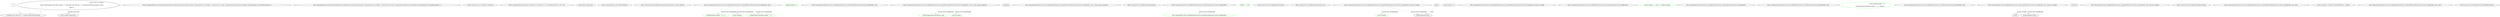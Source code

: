 digraph  {
n9 [label=t, span=""];
n0 [cluster="CommandLine.Core.Switch.Partition(System.Collections.Generic.IEnumerable<CommandLine.Core.Token>, System.Func<string, CommandLine.Infrastructure.Maybe<CommandLine.Core.TypeDescriptor>>)", label="Entry CommandLine.Core.Switch.Partition(System.Collections.Generic.IEnumerable<CommandLine.Core.Token>, System.Func<string, CommandLine.Infrastructure.Maybe<CommandLine.Core.TypeDescriptor>>)", span="11-11"];
n1 [cluster="CommandLine.Core.Switch.Partition(System.Collections.Generic.IEnumerable<CommandLine.Core.Token>, System.Func<string, CommandLine.Infrastructure.Maybe<CommandLine.Core.TypeDescriptor>>)", label="return from t in tokens\r\n                   where typeLookup(t.Text).Return(info => t.IsName() && info.Tag == TypeDescriptorKind.Boolean, false)\r\n                   select t;", span="15-17"];
n2 [cluster="CommandLine.Core.Switch.Partition(System.Collections.Generic.IEnumerable<CommandLine.Core.Token>, System.Func<string, CommandLine.Infrastructure.Maybe<CommandLine.Core.TypeDescriptor>>)", label="Exit CommandLine.Core.Switch.Partition(System.Collections.Generic.IEnumerable<CommandLine.Core.Token>, System.Func<string, CommandLine.Infrastructure.Maybe<CommandLine.Core.TypeDescriptor>>)", span="11-11"];
n3 [cluster="System.Func<T, TResult>.Invoke(T)", label="Entry System.Func<T, TResult>.Invoke(T)", span="0-0"];
n4 [cluster="CommandLine.Infrastructure.Maybe<T1>.Return<T1, T2>(System.Func<T1, T2>, T2)", label="Entry CommandLine.Infrastructure.Maybe<T1>.Return<T1, T2>(System.Func<T1, T2>, T2)", span="100-100"];
n5 [cluster="lambda expression", label="Entry lambda expression", span="16-16"];
n6 [cluster="lambda expression", label="t.IsName() && info.Tag == TypeDescriptorKind.Boolean", span="16-16"];
n7 [cluster="lambda expression", label="Exit lambda expression", span="16-16"];
n8 [cluster="CommandLine.Core.Token.IsName()", label="Entry CommandLine.Core.Token.IsName()", span="68-68"];
m1_19 [cluster="System.Text.StringBuilder.AppendFormat(string, params object[])", file="StringBuilderExtensions.cs", label="Entry System.Text.StringBuilder.AppendFormat(string, params object[])", span="0-0"];
m1_47 [cluster="CommandLine.Infrastructure.StringBuilderExtensions.TrimEndIfMatch(System.Text.StringBuilder, char)", file="StringBuilderExtensions.cs", label="Entry CommandLine.Infrastructure.StringBuilderExtensions.TrimEndIfMatch(System.Text.StringBuilder, char)", span="87-87"];
m1_48 [cluster="CommandLine.Infrastructure.StringBuilderExtensions.TrimEndIfMatch(System.Text.StringBuilder, char)", color=green, community=0, file="StringBuilderExtensions.cs", label="builder.Length > 0", prediction=0, span="89-89"];
m1_49 [cluster="CommandLine.Infrastructure.StringBuilderExtensions.TrimEndIfMatch(System.Text.StringBuilder, char)", color=green, community=0, file="StringBuilderExtensions.cs", label="builder[builder.Length - 1] == c", prediction=1, span="90-90"];
m1_51 [cluster="CommandLine.Infrastructure.StringBuilderExtensions.TrimEndIfMatch(System.Text.StringBuilder, char)", color=green, community=0, file="StringBuilderExtensions.cs", label="return builder;", prediction=1, span="92-92"];
m1_50 [cluster="CommandLine.Infrastructure.StringBuilderExtensions.TrimEndIfMatch(System.Text.StringBuilder, char)", color=green, community=0, file="StringBuilderExtensions.cs", label="builder.Remove(builder.Length - 1, 1)", prediction=1, span="91-91"];
m1_52 [cluster="CommandLine.Infrastructure.StringBuilderExtensions.TrimEndIfMatch(System.Text.StringBuilder, char)", file="StringBuilderExtensions.cs", label="Exit CommandLine.Infrastructure.StringBuilderExtensions.TrimEndIfMatch(System.Text.StringBuilder, char)", span="87-87"];
m1_14 [cluster="CommandLine.Infrastructure.StringBuilderExtensions.AppendFormatWhen(System.Text.StringBuilder, bool, string, params object[])", file="StringBuilderExtensions.cs", label="Entry CommandLine.Infrastructure.StringBuilderExtensions.AppendFormatWhen(System.Text.StringBuilder, bool, string, params object[])", span="33-33"];
m1_16 [cluster="CommandLine.Infrastructure.StringBuilderExtensions.AppendFormatWhen(System.Text.StringBuilder, bool, string, params object[])", color=green, community=0, file="StringBuilderExtensions.cs", label="builder.AppendFormat(format, args)", prediction=4, span="37-37"];
m1_15 [cluster="CommandLine.Infrastructure.StringBuilderExtensions.AppendFormatWhen(System.Text.StringBuilder, bool, string, params object[])", file="StringBuilderExtensions.cs", label=condition, span="35-35"];
m1_17 [cluster="CommandLine.Infrastructure.StringBuilderExtensions.AppendFormatWhen(System.Text.StringBuilder, bool, string, params object[])", color=green, community=0, file="StringBuilderExtensions.cs", label="return builder;", prediction=4, span="39-39"];
m1_18 [cluster="CommandLine.Infrastructure.StringBuilderExtensions.AppendFormatWhen(System.Text.StringBuilder, bool, string, params object[])", file="StringBuilderExtensions.cs", label="Exit CommandLine.Infrastructure.StringBuilderExtensions.AppendFormatWhen(System.Text.StringBuilder, bool, string, params object[])", span="33-33"];
m1_13 [cluster="System.Text.StringBuilder.Append(char)", file="StringBuilderExtensions.cs", label="Entry System.Text.StringBuilder.Append(char)", span="0-0"];
m1_7 [cluster="CommandLine.Text.StringBuilderExtensions.SafeToString(System.Text.StringBuilder)", file="StringBuilderExtensions.cs", label="Entry CommandLine.Text.StringBuilderExtensions.SafeToString(System.Text.StringBuilder)", span="21-21"];
m1_8 [cluster="CommandLine.Text.StringBuilderExtensions.SafeToString(System.Text.StringBuilder)", color=green, community=1, file="StringBuilderExtensions.cs", label="builder == null", prediction=6, span="23-23"];
m1_11 [cluster="CommandLine.Text.StringBuilderExtensions.SafeToString(System.Text.StringBuilder)", color=green, community=0, file="StringBuilderExtensions.cs", label="Exit CommandLine.Text.StringBuilderExtensions.SafeToString(System.Text.StringBuilder)", prediction=7, span="21-21"];
m1_12 [cluster="System.Text.StringBuilder.ToString()", file="StringBuilderExtensions.cs", label="Entry System.Text.StringBuilder.ToString()", span="0-0"];
m1_46 [cluster="System.Text.StringBuilder.Remove(int, int)", file="StringBuilderExtensions.cs", label="Entry System.Text.StringBuilder.Remove(int, int)", span="0-0"];
m1_30 [cluster="CommandLine.Infrastructure.StringBuilderExtensions.AppendIfNotEmpty(System.Text.StringBuilder, params string[])", file="StringBuilderExtensions.cs", label="Entry CommandLine.Infrastructure.StringBuilderExtensions.AppendIfNotEmpty(System.Text.StringBuilder, params string[])", span="59-59"];
m1_34 [cluster="CommandLine.Infrastructure.StringBuilderExtensions.AppendIfNotEmpty(System.Text.StringBuilder, params string[])", color=green, community=0, file="StringBuilderExtensions.cs", label="return builder;", prediction=8, span="68-68"];
m1_31 [cluster="CommandLine.Infrastructure.StringBuilderExtensions.AppendIfNotEmpty(System.Text.StringBuilder, params string[])", file="StringBuilderExtensions.cs", label=values, span="61-61"];
m1_33 [cluster="CommandLine.Infrastructure.StringBuilderExtensions.AppendIfNotEmpty(System.Text.StringBuilder, params string[])", file="StringBuilderExtensions.cs", label="builder.Append(value)", span="65-65"];
m1_32 [cluster="CommandLine.Infrastructure.StringBuilderExtensions.AppendIfNotEmpty(System.Text.StringBuilder, params string[])", file="StringBuilderExtensions.cs", label="value.Length > 0", span="63-63"];
m1_35 [cluster="CommandLine.Infrastructure.StringBuilderExtensions.AppendIfNotEmpty(System.Text.StringBuilder, params string[])", file="StringBuilderExtensions.cs", label="Exit CommandLine.Infrastructure.StringBuilderExtensions.AppendIfNotEmpty(System.Text.StringBuilder, params string[])", span="59-59"];
m1_40 [cluster="CommandLine.Infrastructure.StringBuilderExtensions.SafeLength(System.Text.StringBuilder)", file="StringBuilderExtensions.cs", label="Entry CommandLine.Infrastructure.StringBuilderExtensions.SafeLength(System.Text.StringBuilder)", span="76-76"];
m1_41 [cluster="CommandLine.Infrastructure.StringBuilderExtensions.SafeLength(System.Text.StringBuilder)", color=green, community=0, file="StringBuilderExtensions.cs", label="return builder == null ? 0 : builder.Length;", prediction=9, span="78-78"];
m1_42 [cluster="CommandLine.Infrastructure.StringBuilderExtensions.SafeLength(System.Text.StringBuilder)", file="StringBuilderExtensions.cs", label="Exit CommandLine.Infrastructure.StringBuilderExtensions.SafeLength(System.Text.StringBuilder)", span="76-76"];
m1_43 [cluster="CommandLine.Infrastructure.StringBuilderExtensions.TrimEnd(System.Text.StringBuilder, char)", file="StringBuilderExtensions.cs", label="Entry CommandLine.Infrastructure.StringBuilderExtensions.TrimEnd(System.Text.StringBuilder, char)", span="81-81"];
m1_44 [cluster="CommandLine.Infrastructure.StringBuilderExtensions.TrimEnd(System.Text.StringBuilder, char)", color=green, community=0, file="StringBuilderExtensions.cs", label="return builder.Length > 0\r\n                ? builder.Remove(builder.Length - 1, 1) : builder;", prediction=10, span="83-84"];
m1_45 [cluster="CommandLine.Infrastructure.StringBuilderExtensions.TrimEnd(System.Text.StringBuilder, char)", file="StringBuilderExtensions.cs", label="Exit CommandLine.Infrastructure.StringBuilderExtensions.TrimEnd(System.Text.StringBuilder, char)", span="81-81"];
m1_0 [cluster="CommandLine.Text.StringBuilderExtensions.AppendWhen(System.Text.StringBuilder, bool, params string[])", file="StringBuilderExtensions.cs", label="Entry CommandLine.Text.StringBuilderExtensions.AppendWhen(System.Text.StringBuilder, bool, params string[])", span="9-9"];
m1_1 [cluster="CommandLine.Text.StringBuilderExtensions.AppendWhen(System.Text.StringBuilder, bool, params string[])", file="StringBuilderExtensions.cs", label=condition, span="11-11"];
m1_2 [cluster="CommandLine.Text.StringBuilderExtensions.AppendWhen(System.Text.StringBuilder, bool, params string[])", file="StringBuilderExtensions.cs", label=values, span="13-13"];
m1_3 [cluster="CommandLine.Text.StringBuilderExtensions.AppendWhen(System.Text.StringBuilder, bool, params string[])", file="StringBuilderExtensions.cs", label="builder.Append(value)", span="15-15"];
m1_5 [cluster="CommandLine.Text.StringBuilderExtensions.AppendWhen(System.Text.StringBuilder, bool, params string[])", file="StringBuilderExtensions.cs", label="Exit CommandLine.Text.StringBuilderExtensions.AppendWhen(System.Text.StringBuilder, bool, params string[])", span="9-9"];
m1_6 [cluster="System.Text.StringBuilder.Append(string)", file="StringBuilderExtensions.cs", label="Entry System.Text.StringBuilder.Append(string)", span="0-0"];
m1_53 [cluster="CommandLine.Infrastructure.StringBuilderExtensions.TrimEndIfMatchWhen(System.Text.StringBuilder, bool, char)", file="StringBuilderExtensions.cs", label="Entry CommandLine.Infrastructure.StringBuilderExtensions.TrimEndIfMatchWhen(System.Text.StringBuilder, bool, char)", span="95-95"];
m1_54 [cluster="CommandLine.Infrastructure.StringBuilderExtensions.TrimEndIfMatchWhen(System.Text.StringBuilder, bool, char)", file="StringBuilderExtensions.cs", label="return condition ? builder.TrimEndIfMatch(c) : builder;", span="97-97"];
m1_55 [cluster="CommandLine.Infrastructure.StringBuilderExtensions.TrimEndIfMatchWhen(System.Text.StringBuilder, bool, char)", file="StringBuilderExtensions.cs", label="Exit CommandLine.Infrastructure.StringBuilderExtensions.TrimEndIfMatchWhen(System.Text.StringBuilder, bool, char)", span="95-95"];
m1_56 [cluster="System.Text.StringBuilder.TrimEndIfMatch(char)", file="StringBuilderExtensions.cs", label="Entry System.Text.StringBuilder.TrimEndIfMatch(char)", span="87-87"];
n9 -> n6  [color=darkseagreen4, key=1, label=t, style=dashed];
n1 -> n1  [color=darkseagreen4, key=1, label=t, style=dashed];
n1 -> n5  [color=darkseagreen4, key=1, label="lambda expression", style=dashed];
n1 -> n6  [color=darkseagreen4, key=1, label=t, style=dashed];
m1_47 -> m1_49  [color=green, key=1, label="System.Text.StringBuilder", style=dashed];
m1_47 -> m1_50  [color=green, key=1, label="System.Text.StringBuilder", style=dashed];
m1_47 -> m1_51  [color=green, key=1, label="System.Text.StringBuilder", style=dashed];
m1_14 -> m1_16  [color=green, key=1, label="System.Text.StringBuilder", style=dashed];
m1_14 -> m1_17  [color=green, key=1, label="System.Text.StringBuilder", style=dashed];
m1_7 -> m1_11  [color=green, key=1, label="System.Text.StringBuilder", style=dashed];
m1_30 -> m1_34  [color=green, key=1, label="System.Text.StringBuilder", style=dashed];
m1_30 -> m1_33  [color=darkseagreen4, key=1, label="System.Text.StringBuilder", style=dashed];
m1_31 -> m1_33  [color=darkseagreen4, key=1, label=value, style=dashed];
m1_0 -> m1_2  [color=darkseagreen4, key=1, label="params string[]", style=dashed];
m1_0 -> m1_3  [color=darkseagreen4, key=1, label="System.Text.StringBuilder", style=dashed];
}
